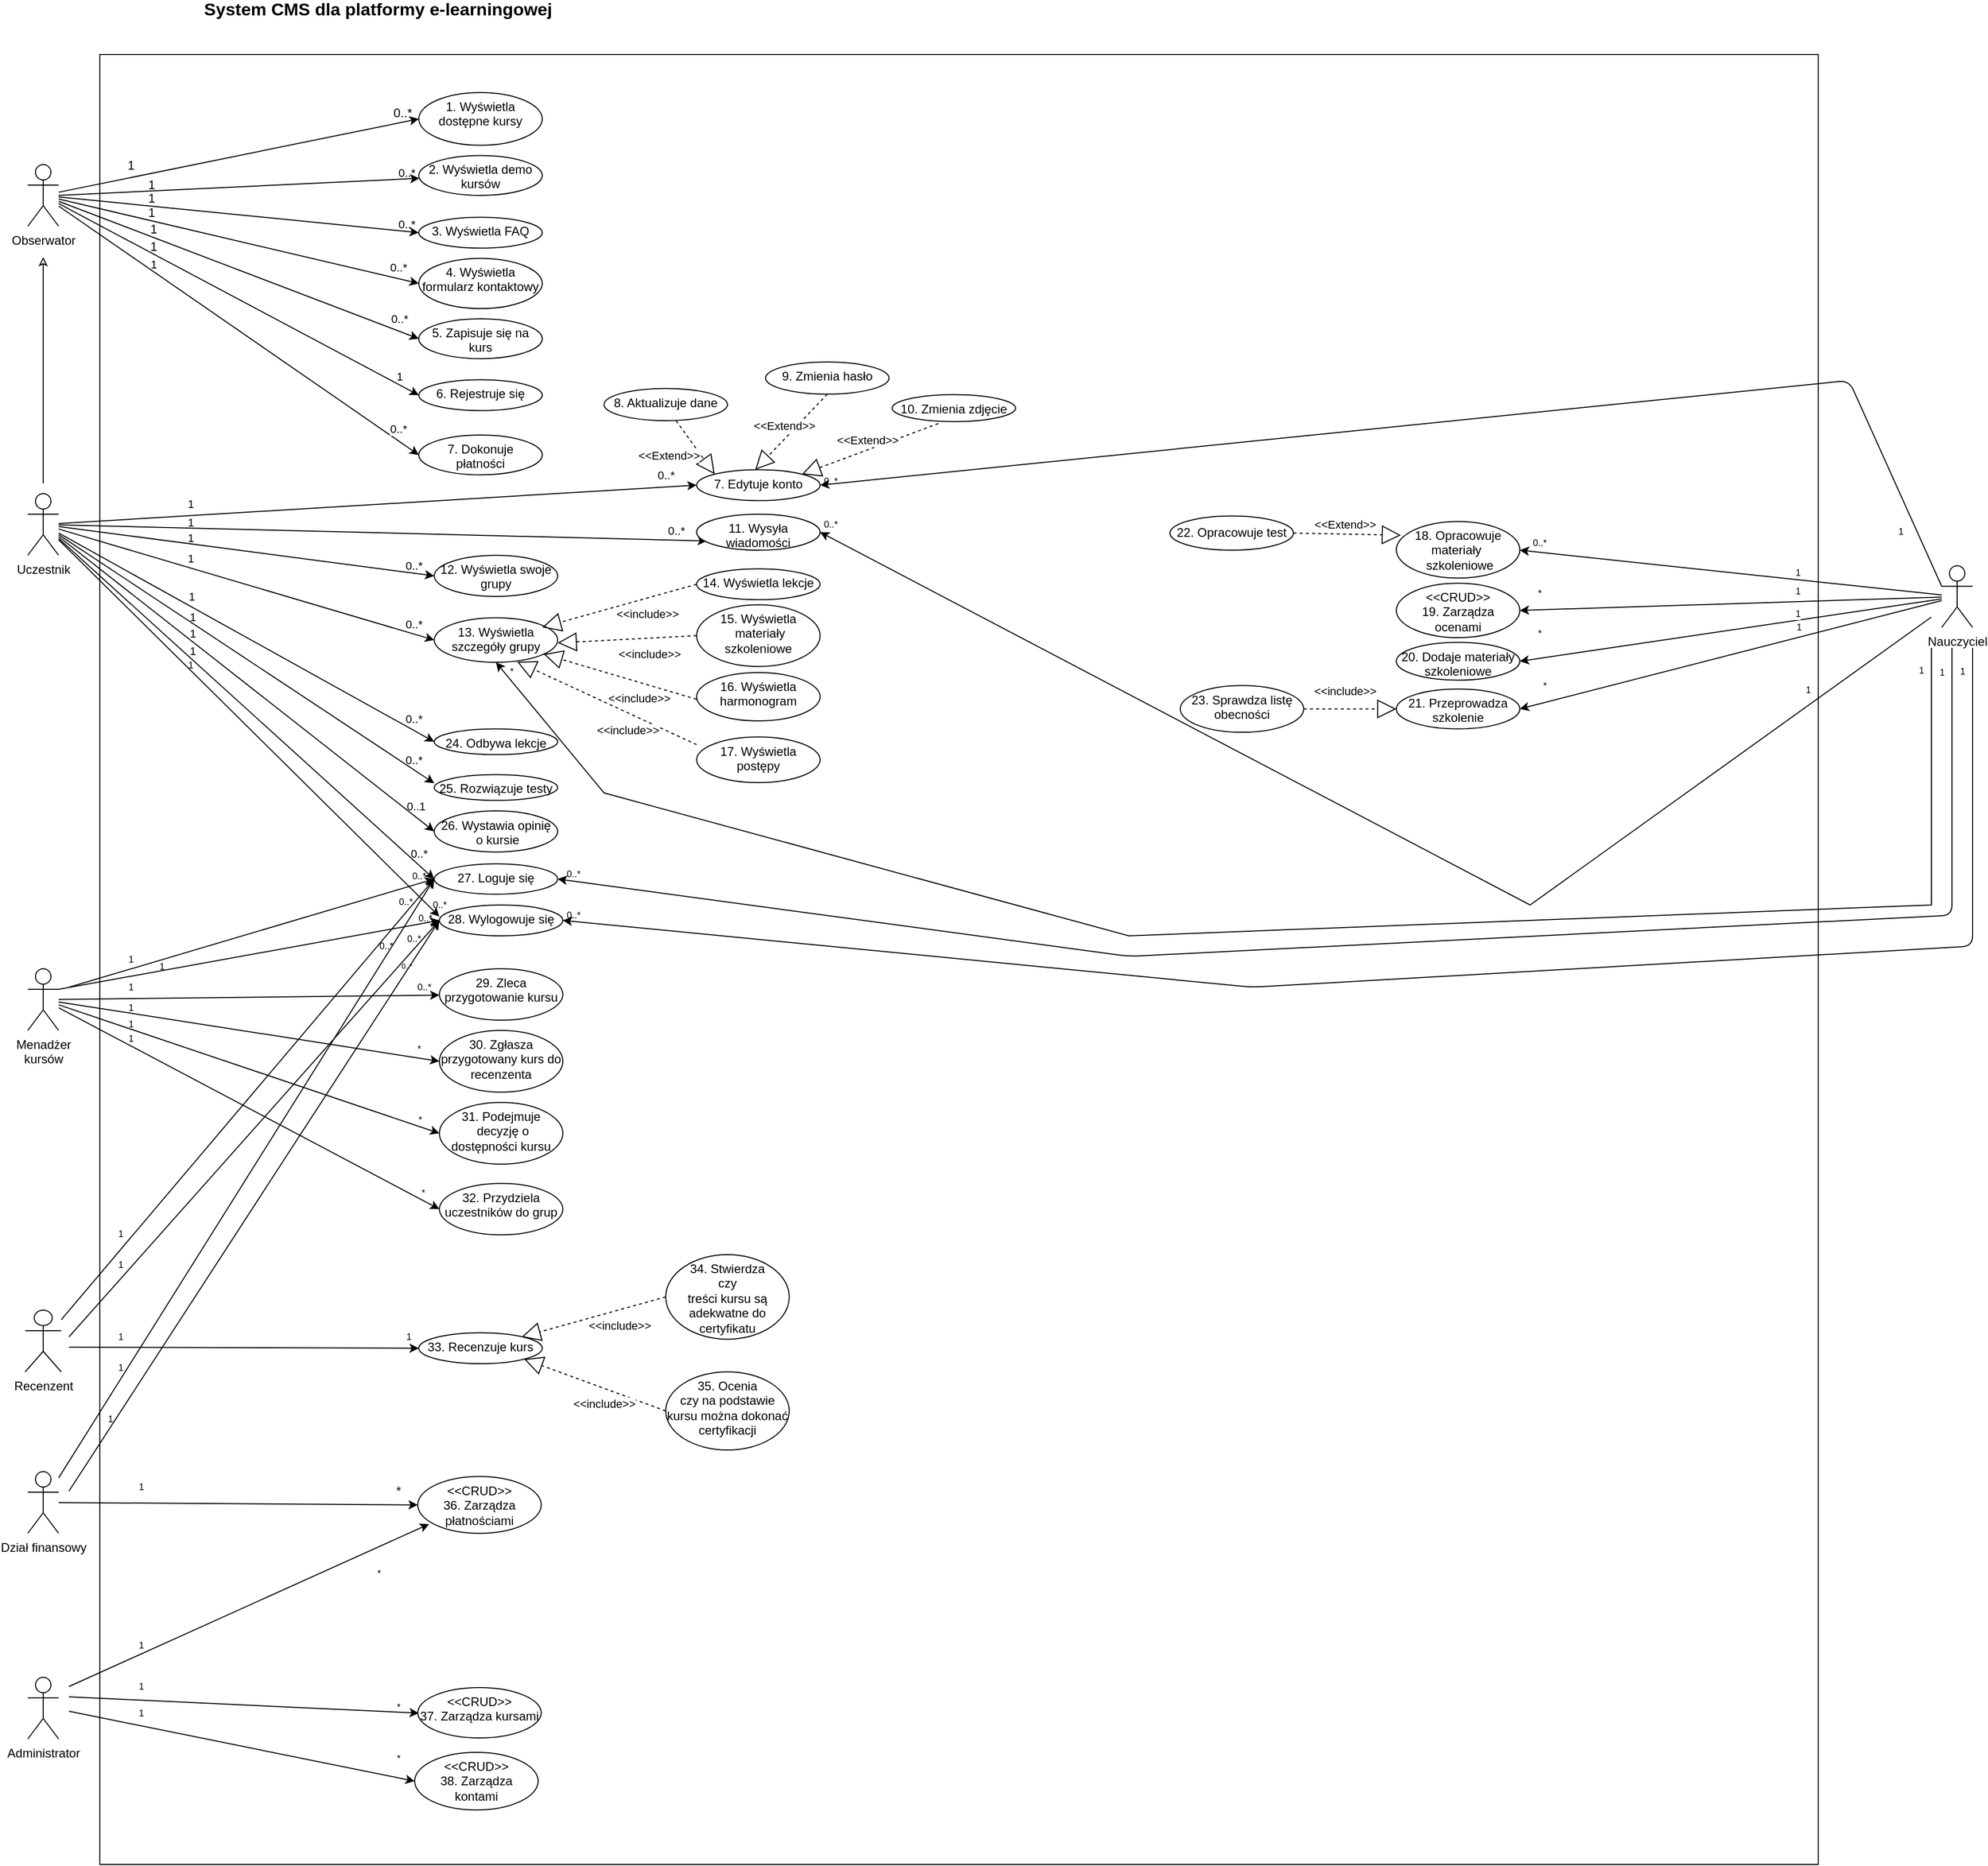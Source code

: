 <mxfile version="13.7.9" type="device"><diagram id="r8bGIg4_JjIxMqHD0jUv" name="Strona-1"><mxGraphModel dx="1024" dy="1761" grid="1" gridSize="10" guides="1" tooltips="1" connect="1" arrows="1" fold="1" page="1" pageScale="1" pageWidth="827" pageHeight="1169" math="0" shadow="0"><root><mxCell id="0"/><mxCell id="1" parent="0"/><mxCell id="vZEfoDOpBhryALpmwp4O-8" value="" style="rounded=0;orthogonalLoop=1;jettySize=auto;html=1;endArrow=classic;endFill=1;entryX=0;entryY=0.5;entryDx=0;entryDy=0;" parent="1" source="vZEfoDOpBhryALpmwp4O-1" target="vZEfoDOpBhryALpmwp4O-7" edge="1"><mxGeometry relative="1" as="geometry"/></mxCell><mxCell id="vZEfoDOpBhryALpmwp4O-25" value="" style="edgeStyle=none;rounded=0;orthogonalLoop=1;jettySize=auto;html=1;endArrow=none;endFill=0;" parent="1" source="vZEfoDOpBhryALpmwp4O-1" edge="1"><mxGeometry relative="1" as="geometry"><mxPoint x="140" y="-920" as="targetPoint"/></mxGeometry></mxCell><mxCell id="vZEfoDOpBhryALpmwp4O-27" value="" style="edgeStyle=none;rounded=0;orthogonalLoop=1;jettySize=auto;html=1;endArrow=classic;endFill=1;entryX=0;entryY=0.5;entryDx=0;entryDy=0;" parent="1" source="vZEfoDOpBhryALpmwp4O-1" target="vZEfoDOpBhryALpmwp4O-26" edge="1"><mxGeometry relative="1" as="geometry"/></mxCell><mxCell id="vZEfoDOpBhryALpmwp4O-29" value="" style="edgeStyle=none;rounded=0;orthogonalLoop=1;jettySize=auto;html=1;endArrow=classic;endFill=1;entryX=0;entryY=0.5;entryDx=0;entryDy=0;" parent="1" source="vZEfoDOpBhryALpmwp4O-1" target="vZEfoDOpBhryALpmwp4O-28" edge="1"><mxGeometry relative="1" as="geometry"/></mxCell><mxCell id="4mKFA3BWX_eTVvz2a5oN-6" value="0..*" style="edgeLabel;html=1;align=center;verticalAlign=middle;resizable=0;points=[];" parent="vZEfoDOpBhryALpmwp4O-29" vertex="1" connectable="0"><mxGeometry x="0.903" y="2" relative="1" as="geometry"><mxPoint x="-3.42" y="-9.68" as="offset"/></mxGeometry></mxCell><mxCell id="vZEfoDOpBhryALpmwp4O-31" value="" style="edgeStyle=none;rounded=0;orthogonalLoop=1;jettySize=auto;html=1;endArrow=classic;endFill=1;entryX=0;entryY=0.5;entryDx=0;entryDy=0;" parent="1" source="vZEfoDOpBhryALpmwp4O-1" target="vZEfoDOpBhryALpmwp4O-30" edge="1"><mxGeometry relative="1" as="geometry"/></mxCell><mxCell id="vZEfoDOpBhryALpmwp4O-46" value="" style="edgeStyle=none;rounded=0;orthogonalLoop=1;jettySize=auto;html=1;endArrow=classic;endFill=1;entryX=0;entryY=0.5;entryDx=0;entryDy=0;" parent="1" source="vZEfoDOpBhryALpmwp4O-1" target="vZEfoDOpBhryALpmwp4O-45" edge="1"><mxGeometry relative="1" as="geometry"/></mxCell><mxCell id="7CoLOBofWNiCy9qW3mtn-15" value="" style="edgeStyle=none;rounded=0;orthogonalLoop=1;jettySize=auto;html=1;startArrow=none;startFill=0;endArrow=classic;endFill=1;" parent="1" target="7CoLOBofWNiCy9qW3mtn-14" edge="1"><mxGeometry relative="1" as="geometry"><mxPoint x="140" y="-920" as="sourcePoint"/></mxGeometry></mxCell><mxCell id="vZEfoDOpBhryALpmwp4O-1" value="Obserwator" style="shape=umlActor;verticalLabelPosition=bottom;verticalAlign=top;html=1;" parent="1" vertex="1"><mxGeometry x="110" y="-950" width="30" height="60" as="geometry"/></mxCell><mxCell id="vZEfoDOpBhryALpmwp4O-7" value="5. Zapisuje się na kurs" style="ellipse;whiteSpace=wrap;html=1;verticalAlign=top;" parent="1" vertex="1"><mxGeometry x="490" y="-800" width="120" height="38.75" as="geometry"/></mxCell><mxCell id="vZEfoDOpBhryALpmwp4O-16" value="" style="edgeStyle=none;rounded=0;orthogonalLoop=1;jettySize=auto;html=1;endArrow=classic;endFill=1;entryX=0;entryY=0.5;entryDx=0;entryDy=0;" parent="1" source="vZEfoDOpBhryALpmwp4O-14" target="vZEfoDOpBhryALpmwp4O-15" edge="1"><mxGeometry relative="1" as="geometry"/></mxCell><mxCell id="vZEfoDOpBhryALpmwp4O-18" value="" style="edgeStyle=none;rounded=0;orthogonalLoop=1;jettySize=auto;html=1;endArrow=classic;endFill=1;entryX=0;entryY=0.5;entryDx=0;entryDy=0;" parent="1" source="vZEfoDOpBhryALpmwp4O-14" target="vZEfoDOpBhryALpmwp4O-17" edge="1"><mxGeometry relative="1" as="geometry"/></mxCell><mxCell id="vZEfoDOpBhryALpmwp4O-20" value="" style="rounded=0;orthogonalLoop=1;jettySize=auto;html=1;endArrow=classic;endFill=1;" parent="1" source="vZEfoDOpBhryALpmwp4O-14" edge="1"><mxGeometry relative="1" as="geometry"><mxPoint x="770" y="-584" as="targetPoint"/></mxGeometry></mxCell><mxCell id="vZEfoDOpBhryALpmwp4O-22" value="" style="rounded=0;orthogonalLoop=1;jettySize=auto;html=1;endArrow=classic;endFill=1;entryX=0;entryY=0.5;entryDx=0;entryDy=0;" parent="1" source="vZEfoDOpBhryALpmwp4O-14" target="vZEfoDOpBhryALpmwp4O-21" edge="1"><mxGeometry relative="1" as="geometry"/></mxCell><mxCell id="7CoLOBofWNiCy9qW3mtn-4" value="" style="rounded=0;orthogonalLoop=1;jettySize=auto;html=1;endArrow=classic;endFill=1;startArrow=none;startFill=0;entryX=0;entryY=0.5;entryDx=0;entryDy=0;" parent="1" source="vZEfoDOpBhryALpmwp4O-1" target="7CoLOBofWNiCy9qW3mtn-3" edge="1"><mxGeometry relative="1" as="geometry"/></mxCell><mxCell id="4mKFA3BWX_eTVvz2a5oN-9" value="0..*" style="edgeLabel;html=1;align=center;verticalAlign=middle;resizable=0;points=[];" parent="7CoLOBofWNiCy9qW3mtn-4" vertex="1" connectable="0"><mxGeometry x="0.907" y="3" relative="1" as="geometry"><mxPoint x="-5.65" y="-11.93" as="offset"/></mxGeometry></mxCell><mxCell id="7CoLOBofWNiCy9qW3mtn-9" value="" style="edgeStyle=none;rounded=0;orthogonalLoop=1;jettySize=auto;html=1;startArrow=none;startFill=0;endArrow=classic;endFill=1;entryX=0;entryY=0.333;entryDx=0;entryDy=0;entryPerimeter=0;" parent="1" source="vZEfoDOpBhryALpmwp4O-14" target="7CoLOBofWNiCy9qW3mtn-8" edge="1"><mxGeometry relative="1" as="geometry"/></mxCell><mxCell id="7CoLOBofWNiCy9qW3mtn-12" value="" style="edgeStyle=none;rounded=0;orthogonalLoop=1;jettySize=auto;html=1;startArrow=none;startFill=0;endArrow=classic;endFill=1;entryX=0;entryY=0.5;entryDx=0;entryDy=0;" parent="1" source="vZEfoDOpBhryALpmwp4O-14" target="7CoLOBofWNiCy9qW3mtn-11" edge="1"><mxGeometry relative="1" as="geometry"/></mxCell><mxCell id="7CoLOBofWNiCy9qW3mtn-42" value="" style="edgeStyle=none;rounded=0;orthogonalLoop=1;jettySize=auto;html=1;startArrow=none;startFill=0;endArrow=classic;endFill=1;entryX=0;entryY=0.5;entryDx=0;entryDy=0;" parent="1" source="vZEfoDOpBhryALpmwp4O-14" target="7CoLOBofWNiCy9qW3mtn-41" edge="1"><mxGeometry relative="1" as="geometry"/></mxCell><mxCell id="7CoLOBofWNiCy9qW3mtn-159" value="" style="edgeStyle=none;rounded=0;orthogonalLoop=1;jettySize=auto;html=1;startArrow=none;startFill=0;endArrow=classic;endFill=1;strokeWidth=1;entryX=0;entryY=0.5;entryDx=0;entryDy=0;" parent="1" source="vZEfoDOpBhryALpmwp4O-14" target="7CoLOBofWNiCy9qW3mtn-158" edge="1"><mxGeometry relative="1" as="geometry"/></mxCell><mxCell id="7CoLOBofWNiCy9qW3mtn-161" value="" style="edgeStyle=none;rounded=0;orthogonalLoop=1;jettySize=auto;html=1;startArrow=none;startFill=0;endArrow=classic;endFill=1;strokeWidth=1;entryX=0;entryY=0.375;entryDx=0;entryDy=0;entryPerimeter=0;" parent="1" source="vZEfoDOpBhryALpmwp4O-14" target="7CoLOBofWNiCy9qW3mtn-160" edge="1"><mxGeometry relative="1" as="geometry"/></mxCell><mxCell id="vZEfoDOpBhryALpmwp4O-14" value="Uczestnik" style="shape=umlActor;verticalLabelPosition=bottom;verticalAlign=top;html=1;" parent="1" vertex="1"><mxGeometry x="110" y="-630" width="30" height="60" as="geometry"/></mxCell><mxCell id="vZEfoDOpBhryALpmwp4O-15" value="12. Wyświetla swoje grupy" style="ellipse;whiteSpace=wrap;html=1;verticalAlign=top;" parent="1" vertex="1"><mxGeometry x="505" y="-570" width="120" height="40" as="geometry"/></mxCell><mxCell id="vZEfoDOpBhryALpmwp4O-17" value="13. Wyświetla &lt;br&gt;szczegóły grupy" style="ellipse;whiteSpace=wrap;html=1;verticalAlign=top;" parent="1" vertex="1"><mxGeometry x="505" y="-509.25" width="120" height="43.25" as="geometry"/></mxCell><mxCell id="vZEfoDOpBhryALpmwp4O-21" value="7. Edytuje konto" style="ellipse;whiteSpace=wrap;html=1;verticalAlign=top;" parent="1" vertex="1"><mxGeometry x="760" y="-653.25" width="120" height="30" as="geometry"/></mxCell><mxCell id="vZEfoDOpBhryALpmwp4O-26" value="3. Wyświetla FAQ" style="ellipse;whiteSpace=wrap;html=1;verticalAlign=top;" parent="1" vertex="1"><mxGeometry x="490" y="-898.75" width="120" height="30" as="geometry"/></mxCell><mxCell id="vZEfoDOpBhryALpmwp4O-28" value="4. Wyświetla formularz kontaktowy" style="ellipse;whiteSpace=wrap;html=1;verticalAlign=top;" parent="1" vertex="1"><mxGeometry x="490" y="-858.75" width="120" height="48.75" as="geometry"/></mxCell><mxCell id="vZEfoDOpBhryALpmwp4O-30" value="1. Wyświetla &lt;br&gt;dostępne kursy" style="ellipse;whiteSpace=wrap;html=1;verticalAlign=top;" parent="1" vertex="1"><mxGeometry x="490" y="-1020" width="120" height="51.25" as="geometry"/></mxCell><mxCell id="vZEfoDOpBhryALpmwp4O-36" value="" style="edgeStyle=none;rounded=0;orthogonalLoop=1;jettySize=auto;html=1;endArrow=classic;endFill=1;startArrow=none;startFill=0;" parent="1" source="vZEfoDOpBhryALpmwp4O-32" edge="1"><mxGeometry relative="1" as="geometry"><mxPoint x="1560" y="-575" as="targetPoint"/></mxGeometry></mxCell><mxCell id="4mKFA3BWX_eTVvz2a5oN-165" value="1" style="edgeLabel;html=1;align=center;verticalAlign=middle;resizable=0;points=[];fontSize=9;" parent="vZEfoDOpBhryALpmwp4O-36" vertex="1" connectable="0"><mxGeometry x="-0.614" y="6" relative="1" as="geometry"><mxPoint x="-60.77" y="-1.58" as="offset"/></mxGeometry></mxCell><mxCell id="vZEfoDOpBhryALpmwp4O-38" value="" style="edgeStyle=none;rounded=0;orthogonalLoop=1;jettySize=auto;html=1;endArrow=classic;endFill=1;entryX=1;entryY=0.5;entryDx=0;entryDy=0;startArrow=none;startFill=0;" parent="1" target="vZEfoDOpBhryALpmwp4O-37" edge="1"><mxGeometry relative="1" as="geometry"><mxPoint x="1960" y="-510" as="sourcePoint"/><Array as="points"><mxPoint x="1570" y="-230"/></Array></mxGeometry></mxCell><mxCell id="vZEfoDOpBhryALpmwp4O-44" value="" style="edgeStyle=none;rounded=0;orthogonalLoop=1;jettySize=auto;html=1;endArrow=classic;endFill=1;entryX=1;entryY=0.5;entryDx=0;entryDy=0;startArrow=none;startFill=0;" parent="1" source="vZEfoDOpBhryALpmwp4O-32" target="vZEfoDOpBhryALpmwp4O-43" edge="1"><mxGeometry relative="1" as="geometry"/></mxCell><mxCell id="7CoLOBofWNiCy9qW3mtn-49" value="" style="edgeStyle=none;rounded=0;orthogonalLoop=1;jettySize=auto;html=1;startArrow=none;startFill=0;endArrow=classic;endFill=1;entryX=1;entryY=0.5;entryDx=0;entryDy=0;" parent="1" source="vZEfoDOpBhryALpmwp4O-32" target="7CoLOBofWNiCy9qW3mtn-48" edge="1"><mxGeometry relative="1" as="geometry"><mxPoint x="1440" y="-487.12" as="targetPoint"/></mxGeometry></mxCell><mxCell id="4mKFA3BWX_eTVvz2a5oN-166" value="1" style="edgeLabel;html=1;align=center;verticalAlign=middle;resizable=0;points=[];fontSize=9;" parent="7CoLOBofWNiCy9qW3mtn-49" vertex="1" connectable="0"><mxGeometry x="-0.61" y="-6" relative="1" as="geometry"><mxPoint x="-58.99" y="8.55" as="offset"/></mxGeometry></mxCell><mxCell id="7CoLOBofWNiCy9qW3mtn-55" value="" style="edgeStyle=none;rounded=0;orthogonalLoop=1;jettySize=auto;html=1;startArrow=none;startFill=0;endArrow=classic;endFill=1;entryX=1;entryY=0.5;entryDx=0;entryDy=0;" parent="1" source="vZEfoDOpBhryALpmwp4O-32" target="7CoLOBofWNiCy9qW3mtn-54" edge="1"><mxGeometry relative="1" as="geometry"/></mxCell><mxCell id="4mKFA3BWX_eTVvz2a5oN-167" value="1" style="edgeLabel;html=1;align=center;verticalAlign=middle;resizable=0;points=[];fontSize=9;" parent="7CoLOBofWNiCy9qW3mtn-55" vertex="1" connectable="0"><mxGeometry x="-0.458" y="-6" relative="1" as="geometry"><mxPoint x="-27.13" y="3.33" as="offset"/></mxGeometry></mxCell><mxCell id="7CoLOBofWNiCy9qW3mtn-153" style="edgeStyle=none;rounded=0;orthogonalLoop=1;jettySize=auto;html=1;startArrow=none;startFill=0;endArrow=classic;endFill=1;strokeWidth=1;entryX=0.5;entryY=1;entryDx=0;entryDy=0;" parent="1" target="vZEfoDOpBhryALpmwp4O-17" edge="1"><mxGeometry relative="1" as="geometry"><mxPoint x="1258.82" y="-339.88" as="targetPoint"/><mxPoint x="1960" y="-480" as="sourcePoint"/><Array as="points"><mxPoint x="1960" y="-230"/><mxPoint x="1180" y="-200"/><mxPoint x="670" y="-339"/></Array></mxGeometry></mxCell><mxCell id="vZEfoDOpBhryALpmwp4O-32" value="Nauczyciel" style="shape=umlActor;verticalLabelPosition=bottom;verticalAlign=top;html=1;" parent="1" vertex="1"><mxGeometry x="1970" y="-559.87" width="30" height="60" as="geometry"/></mxCell><mxCell id="vZEfoDOpBhryALpmwp4O-35" value="18. Opracowuje &lt;br&gt;materiały&amp;nbsp; &amp;nbsp;szkoleniowe" style="ellipse;whiteSpace=wrap;html=1;verticalAlign=top;" parent="1" vertex="1"><mxGeometry x="1440" y="-602.87" width="120" height="55" as="geometry"/></mxCell><mxCell id="vZEfoDOpBhryALpmwp4O-37" value="&lt;font style=&quot;font-size: 12px&quot;&gt;11. Wysyła wiadomości&lt;/font&gt;" style="ellipse;whiteSpace=wrap;html=1;verticalAlign=top;fontFamily=Helvetica;" parent="1" vertex="1"><mxGeometry x="760" y="-610" width="120" height="35" as="geometry"/></mxCell><mxCell id="vZEfoDOpBhryALpmwp4O-43" value="&amp;lt;&amp;lt;CRUD&amp;gt;&amp;gt;&lt;br&gt;19. Zarządza ocenami" style="ellipse;whiteSpace=wrap;html=1;verticalAlign=top;" parent="1" vertex="1"><mxGeometry x="1440" y="-542.87" width="120" height="52.87" as="geometry"/></mxCell><mxCell id="vZEfoDOpBhryALpmwp4O-45" value="6. Rejestruje się" style="ellipse;whiteSpace=wrap;html=1;verticalAlign=top;" parent="1" vertex="1"><mxGeometry x="490" y="-740.75" width="120" height="30" as="geometry"/></mxCell><mxCell id="vZEfoDOpBhryALpmwp4O-50" value="&amp;lt;&amp;lt;Extend&amp;gt;&amp;gt;" style="endArrow=block;endSize=16;endFill=0;html=1;dashed=1;exitX=1;exitY=0.5;exitDx=0;exitDy=0;entryX=0.037;entryY=0.242;entryDx=0;entryDy=0;entryPerimeter=0;" parent="1" source="vZEfoDOpBhryALpmwp4O-52" target="vZEfoDOpBhryALpmwp4O-35" edge="1"><mxGeometry x="-0.046" y="9" width="160" relative="1" as="geometry"><mxPoint x="1720" y="-578.87" as="sourcePoint"/><mxPoint x="1560" y="-578.87" as="targetPoint"/><mxPoint as="offset"/></mxGeometry></mxCell><mxCell id="vZEfoDOpBhryALpmwp4O-52" value="22. Opracowuje test" style="ellipse;whiteSpace=wrap;html=1;" parent="1" vertex="1"><mxGeometry x="1220" y="-608.25" width="120" height="33.25" as="geometry"/></mxCell><mxCell id="7CoLOBofWNiCy9qW3mtn-1" value="" style="endArrow=classic;html=1;endFill=0;" parent="1" edge="1"><mxGeometry width="50" height="50" relative="1" as="geometry"><mxPoint x="125" y="-640" as="sourcePoint"/><mxPoint x="125" y="-860" as="targetPoint"/></mxGeometry></mxCell><mxCell id="7CoLOBofWNiCy9qW3mtn-3" value="7. Dokonuje &lt;br&gt;płatności" style="ellipse;whiteSpace=wrap;html=1;verticalAlign=top;" parent="1" vertex="1"><mxGeometry x="490" y="-687" width="120" height="38.75" as="geometry"/></mxCell><mxCell id="7CoLOBofWNiCy9qW3mtn-8" value="25. Rozwiązuje testy" style="ellipse;whiteSpace=wrap;html=1;verticalAlign=top;" parent="1" vertex="1"><mxGeometry x="505" y="-356.69" width="120" height="25" as="geometry"/></mxCell><mxCell id="7CoLOBofWNiCy9qW3mtn-11" value="24. Odbywa lekcje" style="ellipse;whiteSpace=wrap;html=1;verticalAlign=top;" parent="1" vertex="1"><mxGeometry x="505" y="-401.25" width="120" height="25" as="geometry"/></mxCell><mxCell id="7CoLOBofWNiCy9qW3mtn-14" value="2. Wyświetla demo kursów" style="ellipse;whiteSpace=wrap;html=1;verticalAlign=top;" parent="1" vertex="1"><mxGeometry x="490" y="-958.75" width="120" height="38.75" as="geometry"/></mxCell><mxCell id="7CoLOBofWNiCy9qW3mtn-18" value="" style="edgeStyle=none;rounded=0;orthogonalLoop=1;jettySize=auto;html=1;startArrow=none;startFill=0;endArrow=classic;endFill=1;" parent="1" source="7CoLOBofWNiCy9qW3mtn-16" target="7CoLOBofWNiCy9qW3mtn-17" edge="1"><mxGeometry relative="1" as="geometry"/></mxCell><mxCell id="7CoLOBofWNiCy9qW3mtn-20" value="" style="edgeStyle=none;rounded=0;orthogonalLoop=1;jettySize=auto;html=1;startArrow=none;startFill=0;endArrow=classic;endFill=1;entryX=0;entryY=0.5;entryDx=0;entryDy=0;" parent="1" source="7CoLOBofWNiCy9qW3mtn-16" target="7CoLOBofWNiCy9qW3mtn-19" edge="1"><mxGeometry relative="1" as="geometry"/></mxCell><mxCell id="7CoLOBofWNiCy9qW3mtn-22" value="" style="edgeStyle=none;rounded=0;orthogonalLoop=1;jettySize=auto;html=1;startArrow=none;startFill=0;endArrow=classic;endFill=1;entryX=0;entryY=0.5;entryDx=0;entryDy=0;" parent="1" source="7CoLOBofWNiCy9qW3mtn-16" target="7CoLOBofWNiCy9qW3mtn-21" edge="1"><mxGeometry relative="1" as="geometry"/></mxCell><mxCell id="7CoLOBofWNiCy9qW3mtn-51" value="" style="edgeStyle=none;rounded=0;orthogonalLoop=1;jettySize=auto;html=1;startArrow=none;startFill=0;endArrow=classic;endFill=1;entryX=0;entryY=0.5;entryDx=0;entryDy=0;" parent="1" source="7CoLOBofWNiCy9qW3mtn-16" target="7CoLOBofWNiCy9qW3mtn-50" edge="1"><mxGeometry relative="1" as="geometry"/></mxCell><mxCell id="7CoLOBofWNiCy9qW3mtn-16" value="Menadżer &lt;br&gt;kursów" style="shape=umlActor;verticalLabelPosition=bottom;verticalAlign=top;html=1;outlineConnect=0;" parent="1" vertex="1"><mxGeometry x="110" y="-168" width="30" height="60" as="geometry"/></mxCell><mxCell id="7CoLOBofWNiCy9qW3mtn-17" value="29. Zleca &lt;br&gt;przygotowanie kursu" style="ellipse;whiteSpace=wrap;html=1;verticalAlign=top;" parent="1" vertex="1"><mxGeometry x="510" y="-168" width="120" height="50" as="geometry"/></mxCell><mxCell id="7CoLOBofWNiCy9qW3mtn-19" value="31. Podejmuje&lt;br&gt;&amp;nbsp;decyzję o dostępności kursu" style="ellipse;whiteSpace=wrap;html=1;verticalAlign=top;" parent="1" vertex="1"><mxGeometry x="510" y="-38" width="120" height="60" as="geometry"/></mxCell><mxCell id="7CoLOBofWNiCy9qW3mtn-21" value="30. Zgłasza przygotowany kurs do recenzenta" style="ellipse;whiteSpace=wrap;html=1;verticalAlign=top;" parent="1" vertex="1"><mxGeometry x="510" y="-108" width="120" height="60" as="geometry"/></mxCell><mxCell id="7CoLOBofWNiCy9qW3mtn-25" value="" style="edgeStyle=none;rounded=0;orthogonalLoop=1;jettySize=auto;html=1;startArrow=classic;startFill=1;endArrow=none;endFill=0;exitX=0;exitY=0.5;exitDx=0;exitDy=0;" parent="1" source="7CoLOBofWNiCy9qW3mtn-24" edge="1"><mxGeometry relative="1" as="geometry"><mxPoint x="480" y="200" as="sourcePoint"/><mxPoint x="150" y="200" as="targetPoint"/></mxGeometry></mxCell><mxCell id="7CoLOBofWNiCy9qW3mtn-168" style="edgeStyle=none;rounded=0;orthogonalLoop=1;jettySize=auto;html=1;entryX=0;entryY=0.5;entryDx=0;entryDy=0;startArrow=none;startFill=0;endArrow=classic;endFill=1;strokeWidth=1;" parent="1" source="7CoLOBofWNiCy9qW3mtn-23" target="7CoLOBofWNiCy9qW3mtn-158" edge="1"><mxGeometry relative="1" as="geometry"/></mxCell><mxCell id="7CoLOBofWNiCy9qW3mtn-169" style="edgeStyle=none;rounded=0;orthogonalLoop=1;jettySize=auto;html=1;entryX=0;entryY=0.5;entryDx=0;entryDy=0;startArrow=none;startFill=0;endArrow=classic;endFill=1;strokeWidth=1;" parent="1" target="7CoLOBofWNiCy9qW3mtn-160" edge="1"><mxGeometry relative="1" as="geometry"><mxPoint x="150" y="190" as="sourcePoint"/></mxGeometry></mxCell><mxCell id="7CoLOBofWNiCy9qW3mtn-23" value="Recenzent" style="shape=umlActor;verticalLabelPosition=bottom;verticalAlign=top;html=1;outlineConnect=0;" parent="1" vertex="1"><mxGeometry x="107.5" y="164" width="35" height="60" as="geometry"/></mxCell><mxCell id="7CoLOBofWNiCy9qW3mtn-24" value="33. Recenzuje kurs" style="ellipse;whiteSpace=wrap;html=1;verticalAlign=top;" parent="1" vertex="1"><mxGeometry x="490" y="186" width="120" height="30" as="geometry"/></mxCell><mxCell id="7CoLOBofWNiCy9qW3mtn-26" value="35. Ocenia &lt;br&gt;czy na podstawie kursu można dokonać certyfikacji" style="ellipse;whiteSpace=wrap;html=1;verticalAlign=top;" parent="1" vertex="1"><mxGeometry x="730" y="224" width="120" height="76" as="geometry"/></mxCell><mxCell id="7CoLOBofWNiCy9qW3mtn-28" value="34. Stwierdza &lt;br&gt;czy &lt;br&gt;treści kursu są adekwatne do certyfikatu" style="ellipse;whiteSpace=wrap;html=1;verticalAlign=top;" parent="1" vertex="1"><mxGeometry x="730" y="110" width="120" height="82.25" as="geometry"/></mxCell><mxCell id="7CoLOBofWNiCy9qW3mtn-30" value="&amp;lt;&amp;lt;include&amp;gt;&amp;gt;" style="endArrow=block;endSize=16;endFill=0;html=1;dashed=1;entryX=1;entryY=1;entryDx=0;entryDy=0;exitX=0;exitY=0.5;exitDx=0;exitDy=0;" parent="1" source="7CoLOBofWNiCy9qW3mtn-26" target="7CoLOBofWNiCy9qW3mtn-24" edge="1"><mxGeometry x="-0.2" y="14" width="160" relative="1" as="geometry"><mxPoint x="700" y="261" as="sourcePoint"/><mxPoint x="580" y="290" as="targetPoint"/><mxPoint as="offset"/></mxGeometry></mxCell><mxCell id="7CoLOBofWNiCy9qW3mtn-31" value="&amp;lt;&amp;lt;include&amp;gt;&amp;gt;" style="endArrow=block;endSize=16;endFill=0;html=1;dashed=1;exitX=0;exitY=0.5;exitDx=0;exitDy=0;" parent="1" source="7CoLOBofWNiCy9qW3mtn-28" edge="1"><mxGeometry x="-0.301" y="15" width="160" relative="1" as="geometry"><mxPoint x="690" y="146" as="sourcePoint"/><mxPoint x="590" y="190" as="targetPoint"/><mxPoint as="offset"/></mxGeometry></mxCell><mxCell id="7CoLOBofWNiCy9qW3mtn-35" value="" style="edgeStyle=none;rounded=0;orthogonalLoop=1;jettySize=auto;html=1;startArrow=none;startFill=0;endArrow=classic;endFill=1;entryX=0;entryY=0.5;entryDx=0;entryDy=0;" parent="1" source="7CoLOBofWNiCy9qW3mtn-33" target="7CoLOBofWNiCy9qW3mtn-34" edge="1"><mxGeometry relative="1" as="geometry"/></mxCell><mxCell id="7CoLOBofWNiCy9qW3mtn-170" value="" style="edgeStyle=none;rounded=0;orthogonalLoop=1;jettySize=auto;html=1;startArrow=none;startFill=0;endArrow=classic;endFill=1;strokeWidth=1;entryX=0;entryY=0.5;entryDx=0;entryDy=0;" parent="1" source="7CoLOBofWNiCy9qW3mtn-33" target="7CoLOBofWNiCy9qW3mtn-158" edge="1"><mxGeometry relative="1" as="geometry"/></mxCell><mxCell id="7CoLOBofWNiCy9qW3mtn-171" value="" style="edgeStyle=none;rounded=0;orthogonalLoop=1;jettySize=auto;html=1;startArrow=none;startFill=0;endArrow=classic;endFill=1;strokeWidth=1;entryX=0;entryY=0.5;entryDx=0;entryDy=0;" parent="1" target="7CoLOBofWNiCy9qW3mtn-160" edge="1"><mxGeometry relative="1" as="geometry"><mxPoint x="150" y="340" as="sourcePoint"/></mxGeometry></mxCell><mxCell id="7CoLOBofWNiCy9qW3mtn-33" value="Dział finansowy" style="shape=umlActor;verticalLabelPosition=bottom;verticalAlign=top;html=1;outlineConnect=0;" parent="1" vertex="1"><mxGeometry x="110" y="321" width="30" height="60" as="geometry"/></mxCell><mxCell id="7CoLOBofWNiCy9qW3mtn-34" value="&amp;lt;&amp;lt;CRUD&amp;gt;&amp;gt;&lt;br&gt;36. Zarządza płatnościami" style="ellipse;whiteSpace=wrap;html=1;verticalAlign=top;" parent="1" vertex="1"><mxGeometry x="489" y="325.75" width="120" height="55.25" as="geometry"/></mxCell><mxCell id="7CoLOBofWNiCy9qW3mtn-41" value="26. Wystawia opinię&lt;br&gt;&amp;nbsp;o kursie" style="ellipse;whiteSpace=wrap;html=1;verticalAlign=top;" parent="1" vertex="1"><mxGeometry x="505" y="-321.5" width="120" height="40" as="geometry"/></mxCell><mxCell id="7CoLOBofWNiCy9qW3mtn-43" style="edgeStyle=none;rounded=0;orthogonalLoop=1;jettySize=auto;html=1;exitX=0.5;exitY=1;exitDx=0;exitDy=0;startArrow=none;startFill=0;endArrow=none;endFill=0;" parent="1" source="7CoLOBofWNiCy9qW3mtn-8" target="7CoLOBofWNiCy9qW3mtn-8" edge="1"><mxGeometry relative="1" as="geometry"/></mxCell><mxCell id="7CoLOBofWNiCy9qW3mtn-44" value="" style="endArrow=none;html=1;exitX=1;exitY=0.5;exitDx=0;exitDy=0;startArrow=classic;startFill=1;entryX=0;entryY=0.333;entryDx=0;entryDy=0;entryPerimeter=0;" parent="1" source="vZEfoDOpBhryALpmwp4O-21" target="vZEfoDOpBhryALpmwp4O-32" edge="1"><mxGeometry width="50" height="50" relative="1" as="geometry"><mxPoint x="960" y="-592" as="sourcePoint"/><mxPoint x="1250" y="-540" as="targetPoint"/><Array as="points"><mxPoint x="1880" y="-740"/></Array></mxGeometry></mxCell><mxCell id="7CoLOBofWNiCy9qW3mtn-48" value="20. Dodaje materiały szkoleniowe" style="ellipse;whiteSpace=wrap;html=1;verticalAlign=top;" parent="1" vertex="1"><mxGeometry x="1440" y="-485.37" width="120" height="36.75" as="geometry"/></mxCell><mxCell id="7CoLOBofWNiCy9qW3mtn-50" value="32. Przydziela uczestników do grup" style="ellipse;whiteSpace=wrap;html=1;verticalAlign=top;" parent="1" vertex="1"><mxGeometry x="510" y="40.75" width="120" height="50" as="geometry"/></mxCell><mxCell id="7CoLOBofWNiCy9qW3mtn-54" value="21. Przeprowadza szkolenie" style="ellipse;whiteSpace=wrap;html=1;verticalAlign=top;" parent="1" vertex="1"><mxGeometry x="1440" y="-440" width="120" height="38.75" as="geometry"/></mxCell><mxCell id="7CoLOBofWNiCy9qW3mtn-56" value="23. Sprawdza listę obecności" style="ellipse;whiteSpace=wrap;html=1;verticalAlign=top;" parent="1" vertex="1"><mxGeometry x="1230" y="-443.32" width="120" height="45.38" as="geometry"/></mxCell><mxCell id="7CoLOBofWNiCy9qW3mtn-60" value="&amp;lt;&amp;lt;include&amp;gt;&amp;gt;" style="endArrow=block;endSize=16;endFill=0;html=1;dashed=1;exitX=1;exitY=0.5;exitDx=0;exitDy=0;entryX=0;entryY=0.5;entryDx=0;entryDy=0;" parent="1" source="7CoLOBofWNiCy9qW3mtn-56" target="7CoLOBofWNiCy9qW3mtn-54" edge="1"><mxGeometry x="-0.131" y="17" width="160" relative="1" as="geometry"><mxPoint x="1700" y="-416.44" as="sourcePoint"/><mxPoint x="1500" y="-400" as="targetPoint"/><mxPoint x="1" as="offset"/></mxGeometry></mxCell><mxCell id="7CoLOBofWNiCy9qW3mtn-63" value="1" style="text;html=1;align=center;verticalAlign=middle;resizable=0;points=[];autosize=1;" parent="1" vertex="1"><mxGeometry x="200" y="-958.75" width="20" height="20" as="geometry"/></mxCell><mxCell id="7CoLOBofWNiCy9qW3mtn-64" value="0..*" style="text;html=1;align=center;verticalAlign=middle;resizable=0;points=[];autosize=1;" parent="1" vertex="1"><mxGeometry x="459" y="-1010" width="30" height="20" as="geometry"/></mxCell><mxCell id="7CoLOBofWNiCy9qW3mtn-109" value="" style="edgeStyle=none;rounded=0;orthogonalLoop=1;jettySize=auto;html=1;startArrow=none;startFill=0;endArrow=classic;endFill=1;strokeWidth=1;" parent="1" edge="1"><mxGeometry relative="1" as="geometry"><mxPoint x="150" y="540" as="sourcePoint"/><mxPoint x="490.001" y="555.85" as="targetPoint"/></mxGeometry></mxCell><mxCell id="4mKFA3BWX_eTVvz2a5oN-155" style="edgeStyle=none;rounded=0;orthogonalLoop=1;jettySize=auto;html=1;entryX=0;entryY=0.5;entryDx=0;entryDy=0;startArrow=none;startFill=0;endArrow=classic;endFill=1;fontSize=9;" parent="1" target="7CoLOBofWNiCy9qW3mtn-115" edge="1"><mxGeometry relative="1" as="geometry"><mxPoint x="150" y="554" as="sourcePoint"/></mxGeometry></mxCell><mxCell id="4mKFA3BWX_eTVvz2a5oN-156" style="edgeStyle=none;rounded=0;orthogonalLoop=1;jettySize=auto;html=1;startArrow=none;startFill=0;endArrow=classic;endFill=1;fontSize=9;entryX=0.092;entryY=0.837;entryDx=0;entryDy=0;entryPerimeter=0;" parent="1" target="7CoLOBofWNiCy9qW3mtn-34" edge="1"><mxGeometry relative="1" as="geometry"><mxPoint x="150" y="530" as="sourcePoint"/><mxPoint x="490" y="420" as="targetPoint"/></mxGeometry></mxCell><mxCell id="7CoLOBofWNiCy9qW3mtn-82" value="Administrator&lt;br&gt;" style="shape=umlActor;verticalLabelPosition=bottom;verticalAlign=top;html=1;outlineConnect=0;" parent="1" vertex="1"><mxGeometry x="110" y="521" width="30" height="60" as="geometry"/></mxCell><mxCell id="7CoLOBofWNiCy9qW3mtn-87" value="10. Zmienia zdjęcie" style="ellipse;whiteSpace=wrap;html=1;verticalAlign=top;" parent="1" vertex="1"><mxGeometry x="950" y="-726.25" width="120" height="26.25" as="geometry"/></mxCell><mxCell id="7CoLOBofWNiCy9qW3mtn-89" value="9. Zmienia hasło" style="ellipse;whiteSpace=wrap;html=1;verticalAlign=top;" parent="1" vertex="1"><mxGeometry x="827" y="-758" width="120" height="31.25" as="geometry"/></mxCell><mxCell id="7CoLOBofWNiCy9qW3mtn-98" value="8. Aktualizuje dane" style="ellipse;whiteSpace=wrap;html=1;verticalAlign=top;" parent="1" vertex="1"><mxGeometry x="670" y="-732.25" width="120" height="31.25" as="geometry"/></mxCell><mxCell id="7CoLOBofWNiCy9qW3mtn-99" value="&amp;lt;&amp;lt;Extend&amp;gt;&amp;gt;" style="endArrow=block;endSize=16;endFill=0;html=1;dashed=1;entryX=0;entryY=0;entryDx=0;entryDy=0;" parent="1" target="vZEfoDOpBhryALpmwp4O-21" edge="1"><mxGeometry x="-0.263" y="-25" width="160" relative="1" as="geometry"><mxPoint x="740" y="-701" as="sourcePoint"/><mxPoint x="770" y="-651.5" as="targetPoint"/><mxPoint as="offset"/></mxGeometry></mxCell><mxCell id="7CoLOBofWNiCy9qW3mtn-106" value="&amp;lt;&amp;lt;Extend&amp;gt;&amp;gt;" style="endArrow=block;endSize=16;endFill=0;html=1;dashed=1;exitX=0.5;exitY=1;exitDx=0;exitDy=0;" parent="1" source="7CoLOBofWNiCy9qW3mtn-89" edge="1"><mxGeometry y="-9" width="160" relative="1" as="geometry"><mxPoint x="870" y="-710" as="sourcePoint"/><mxPoint x="817" y="-653.25" as="targetPoint"/><mxPoint as="offset"/></mxGeometry></mxCell><mxCell id="7CoLOBofWNiCy9qW3mtn-107" value="&amp;lt;&amp;lt;Extend&amp;gt;&amp;gt;" style="endArrow=block;endSize=16;endFill=0;html=1;dashed=1;entryX=1;entryY=0;entryDx=0;entryDy=0;exitX=0.374;exitY=1.072;exitDx=0;exitDy=0;exitPerimeter=0;" parent="1" source="7CoLOBofWNiCy9qW3mtn-87" target="vZEfoDOpBhryALpmwp4O-21" edge="1"><mxGeometry y="-9" width="160" relative="1" as="geometry"><mxPoint x="970" y="-700.25" as="sourcePoint"/><mxPoint x="920" y="-619.5" as="targetPoint"/><mxPoint as="offset"/></mxGeometry></mxCell><mxCell id="7CoLOBofWNiCy9qW3mtn-113" value="&amp;lt;&amp;lt;CRUD&amp;gt;&amp;gt;&lt;br&gt;37. Zarządza kursami" style="ellipse;whiteSpace=wrap;html=1;verticalAlign=top;" parent="1" vertex="1"><mxGeometry x="489" y="531" width="120" height="49" as="geometry"/></mxCell><mxCell id="7CoLOBofWNiCy9qW3mtn-115" value="&amp;lt;&amp;lt;CRUD&amp;gt;&amp;gt;&lt;br&gt;38. Zarządza &lt;br&gt;kontami" style="ellipse;whiteSpace=wrap;html=1;verticalAlign=top;" parent="1" vertex="1"><mxGeometry x="486" y="594" width="120" height="56" as="geometry"/></mxCell><mxCell id="7CoLOBofWNiCy9qW3mtn-126" value="" style="rounded=0;whiteSpace=wrap;html=1;fillColor=none;" parent="1" vertex="1"><mxGeometry x="180" y="-1057" width="1670" height="1760" as="geometry"/></mxCell><mxCell id="7CoLOBofWNiCy9qW3mtn-128" value="&lt;font style=&quot;font-size: 17px&quot;&gt;&lt;b&gt;System CMS dla platformy e-learningowej&lt;/b&gt;&lt;/font&gt;" style="text;html=1;align=center;verticalAlign=middle;resizable=0;points=[];autosize=1;" parent="1" vertex="1"><mxGeometry x="275" y="-1110" width="350" height="20" as="geometry"/></mxCell><mxCell id="7CoLOBofWNiCy9qW3mtn-133" value="14. Wyświetla lekcje" style="ellipse;whiteSpace=wrap;html=1;verticalAlign=top;" parent="1" vertex="1"><mxGeometry x="760" y="-556.87" width="120" height="30" as="geometry"/></mxCell><mxCell id="7CoLOBofWNiCy9qW3mtn-137" value="&amp;lt;&amp;lt;include&amp;gt;&amp;gt;" style="endArrow=block;endSize=16;endFill=0;html=1;dashed=1;exitX=0;exitY=0.5;exitDx=0;exitDy=0;entryX=0.875;entryY=0.214;entryDx=0;entryDy=0;entryPerimeter=0;" parent="1" source="7CoLOBofWNiCy9qW3mtn-133" target="vZEfoDOpBhryALpmwp4O-17" edge="1"><mxGeometry x="-0.301" y="15" width="160" relative="1" as="geometry"><mxPoint x="770" y="-531.555" as="sourcePoint"/><mxPoint x="620" y="-500" as="targetPoint"/><mxPoint as="offset"/></mxGeometry></mxCell><mxCell id="7CoLOBofWNiCy9qW3mtn-138" value="&amp;lt;&amp;lt;include&amp;gt;&amp;gt;" style="endArrow=block;endSize=16;endFill=0;html=1;dashed=1;exitX=0;exitY=0.5;exitDx=0;exitDy=0;" parent="1" source="7CoLOBofWNiCy9qW3mtn-147" edge="1"><mxGeometry x="-0.301" y="15" width="160" relative="1" as="geometry"><mxPoint x="760" y="-465" as="sourcePoint"/><mxPoint x="625" y="-484.87" as="targetPoint"/><mxPoint as="offset"/></mxGeometry></mxCell><mxCell id="7CoLOBofWNiCy9qW3mtn-139" value="&amp;lt;&amp;lt;include&amp;gt;&amp;gt;" style="endArrow=block;endSize=16;endFill=0;html=1;dashed=1;exitX=0;exitY=0.5;exitDx=0;exitDy=0;" parent="1" target="vZEfoDOpBhryALpmwp4O-17" edge="1"><mxGeometry x="-0.301" y="15" width="160" relative="1" as="geometry"><mxPoint x="760" y="-430.005" as="sourcePoint"/><mxPoint x="610" y="-470" as="targetPoint"/><mxPoint as="offset"/></mxGeometry></mxCell><mxCell id="7CoLOBofWNiCy9qW3mtn-145" value="&lt;span style=&quot;line-height: 107%&quot;&gt;&lt;font style=&quot;font-size: 12px&quot;&gt;16. Wyświetla harmonogram&lt;/font&gt;&lt;/span&gt;" style="ellipse;whiteSpace=wrap;html=1;verticalAlign=top;fontFamily=Helvetica;" parent="1" vertex="1"><mxGeometry x="760" y="-455.95" width="120" height="46.95" as="geometry"/></mxCell><mxCell id="7CoLOBofWNiCy9qW3mtn-147" value="&lt;font style=&quot;font-size: 12px&quot;&gt;15. Wyświetla&lt;br&gt;&amp;nbsp;&lt;span style=&quot;line-height: 107%&quot;&gt;materiały&lt;br&gt;szkoleniowe&lt;/span&gt;&lt;/font&gt;" style="ellipse;whiteSpace=wrap;html=1;verticalAlign=top;fontFamily=Helvetica;" parent="1" vertex="1"><mxGeometry x="760" y="-521.87" width="120" height="59.99" as="geometry"/></mxCell><mxCell id="7CoLOBofWNiCy9qW3mtn-149" value="17. Wyświetla postępy" style="ellipse;whiteSpace=wrap;html=1;verticalAlign=top;fontFamily=Helvetica;" parent="1" vertex="1"><mxGeometry x="760" y="-393.37" width="120" height="44.37" as="geometry"/></mxCell><mxCell id="7CoLOBofWNiCy9qW3mtn-151" value="&amp;lt;&amp;lt;include&amp;gt;&amp;gt;" style="endArrow=block;endSize=16;endFill=0;html=1;dashed=1;exitX=0;exitY=0.5;exitDx=0;exitDy=0;entryX=0.672;entryY=0.988;entryDx=0;entryDy=0;entryPerimeter=0;" parent="1" target="vZEfoDOpBhryALpmwp4O-17" edge="1"><mxGeometry x="-0.301" y="15" width="160" relative="1" as="geometry"><mxPoint x="760" y="-385.935" as="sourcePoint"/><mxPoint x="580" y="-469" as="targetPoint"/><mxPoint as="offset"/></mxGeometry></mxCell><mxCell id="7CoLOBofWNiCy9qW3mtn-158" value="27. Loguje się" style="ellipse;whiteSpace=wrap;html=1;verticalAlign=top;" parent="1" vertex="1"><mxGeometry x="505" y="-270" width="120" height="29.5" as="geometry"/></mxCell><mxCell id="7CoLOBofWNiCy9qW3mtn-160" value="28. Wylogowuje się" style="ellipse;whiteSpace=wrap;html=1;verticalAlign=top;" parent="1" vertex="1"><mxGeometry x="510" y="-230" width="120" height="30" as="geometry"/></mxCell><mxCell id="7CoLOBofWNiCy9qW3mtn-162" value="" style="endArrow=none;html=1;strokeWidth=1;exitX=1;exitY=0.5;exitDx=0;exitDy=0;startArrow=classic;startFill=1;" parent="1" source="7CoLOBofWNiCy9qW3mtn-158" edge="1"><mxGeometry width="50" height="50" relative="1" as="geometry"><mxPoint x="630" y="-260" as="sourcePoint"/><mxPoint x="1980" y="-480" as="targetPoint"/><Array as="points"><mxPoint x="1180" y="-180"/><mxPoint x="1980" y="-220"/></Array></mxGeometry></mxCell><mxCell id="7CoLOBofWNiCy9qW3mtn-163" value="" style="endArrow=none;html=1;strokeWidth=1;exitX=1;exitY=0.5;exitDx=0;exitDy=0;startArrow=classic;startFill=1;" parent="1" source="7CoLOBofWNiCy9qW3mtn-160" edge="1"><mxGeometry width="50" height="50" relative="1" as="geometry"><mxPoint x="1310" y="-230" as="sourcePoint"/><mxPoint x="2000" y="-480" as="targetPoint"/><Array as="points"><mxPoint x="1300" y="-150"/><mxPoint x="2000" y="-190"/></Array></mxGeometry></mxCell><mxCell id="7CoLOBofWNiCy9qW3mtn-164" value="" style="endArrow=classic;html=1;strokeWidth=1;entryX=0;entryY=0.5;entryDx=0;entryDy=0;endFill=1;" parent="1" target="7CoLOBofWNiCy9qW3mtn-158" edge="1"><mxGeometry width="50" height="50" relative="1" as="geometry"><mxPoint x="150" y="-150" as="sourcePoint"/><mxPoint x="250" y="-170" as="targetPoint"/></mxGeometry></mxCell><mxCell id="7CoLOBofWNiCy9qW3mtn-165" value="" style="endArrow=classic;html=1;strokeWidth=1;entryX=0;entryY=0.5;entryDx=0;entryDy=0;endFill=1;" parent="1" target="7CoLOBofWNiCy9qW3mtn-160" edge="1"><mxGeometry width="50" height="50" relative="1" as="geometry"><mxPoint x="140" y="-148" as="sourcePoint"/><mxPoint x="730" y="-240" as="targetPoint"/></mxGeometry></mxCell><mxCell id="4mKFA3BWX_eTVvz2a5oN-2" value="0..*" style="text;html=1;align=center;verticalAlign=middle;resizable=0;points=[];autosize=1;fontSize=11;" parent="1" vertex="1"><mxGeometry x="463" y="-952" width="30" height="20" as="geometry"/></mxCell><mxCell id="4mKFA3BWX_eTVvz2a5oN-4" value="0..*" style="text;html=1;align=center;verticalAlign=middle;resizable=0;points=[];autosize=1;fontSize=11;" parent="1" vertex="1"><mxGeometry x="463" y="-902" width="30" height="20" as="geometry"/></mxCell><mxCell id="4mKFA3BWX_eTVvz2a5oN-7" value="0..*" style="text;html=1;align=center;verticalAlign=middle;resizable=0;points=[];autosize=1;fontSize=11;" parent="1" vertex="1"><mxGeometry x="456" y="-810" width="30" height="20" as="geometry"/></mxCell><mxCell id="4mKFA3BWX_eTVvz2a5oN-8" value="1" style="text;html=1;align=center;verticalAlign=middle;resizable=0;points=[];autosize=1;fontSize=11;" parent="1" vertex="1"><mxGeometry x="461" y="-754" width="20" height="20" as="geometry"/></mxCell><mxCell id="4mKFA3BWX_eTVvz2a5oN-20" value="1" style="text;html=1;align=center;verticalAlign=middle;resizable=0;points=[];autosize=1;" parent="1" vertex="1"><mxGeometry x="220" y="-940" width="20" height="20" as="geometry"/></mxCell><mxCell id="4mKFA3BWX_eTVvz2a5oN-23" value="1" style="text;html=1;align=center;verticalAlign=middle;resizable=0;points=[];autosize=1;" parent="1" vertex="1"><mxGeometry x="220" y="-927" width="20" height="20" as="geometry"/></mxCell><mxCell id="4mKFA3BWX_eTVvz2a5oN-24" value="1" style="text;html=1;align=center;verticalAlign=middle;resizable=0;points=[];autosize=1;" parent="1" vertex="1"><mxGeometry x="220" y="-913" width="20" height="20" as="geometry"/></mxCell><mxCell id="4mKFA3BWX_eTVvz2a5oN-27" value="1" style="text;html=1;align=center;verticalAlign=middle;resizable=0;points=[];autosize=1;" parent="1" vertex="1"><mxGeometry x="222" y="-897" width="20" height="20" as="geometry"/></mxCell><mxCell id="4mKFA3BWX_eTVvz2a5oN-32" value="1" style="text;html=1;align=center;verticalAlign=middle;resizable=0;points=[];autosize=1;" parent="1" vertex="1"><mxGeometry x="222" y="-880" width="20" height="20" as="geometry"/></mxCell><mxCell id="4mKFA3BWX_eTVvz2a5oN-35" value="1" style="text;html=1;align=center;verticalAlign=middle;resizable=0;points=[];autosize=1;fontSize=11;" parent="1" vertex="1"><mxGeometry x="222" y="-863" width="20" height="20" as="geometry"/></mxCell><mxCell id="4mKFA3BWX_eTVvz2a5oN-37" value="1" style="text;html=1;align=center;verticalAlign=middle;resizable=0;points=[];autosize=1;fontSize=11;" parent="1" vertex="1"><mxGeometry x="258" y="-630" width="20" height="20" as="geometry"/></mxCell><mxCell id="4mKFA3BWX_eTVvz2a5oN-38" value="0..*" style="text;html=1;align=center;verticalAlign=middle;resizable=0;points=[];autosize=1;fontSize=11;" parent="1" vertex="1"><mxGeometry x="715" y="-658" width="30" height="20" as="geometry"/></mxCell><mxCell id="4mKFA3BWX_eTVvz2a5oN-39" value="0..*" style="text;html=1;align=center;verticalAlign=middle;resizable=0;points=[];autosize=1;fontSize=11;" parent="1" vertex="1"><mxGeometry x="725" y="-604" width="30" height="20" as="geometry"/></mxCell><mxCell id="4mKFA3BWX_eTVvz2a5oN-40" value="1" style="text;html=1;align=center;verticalAlign=middle;resizable=0;points=[];autosize=1;fontSize=11;" parent="1" vertex="1"><mxGeometry x="258" y="-612" width="20" height="20" as="geometry"/></mxCell><mxCell id="4mKFA3BWX_eTVvz2a5oN-47" value="0..*" style="text;html=1;align=center;verticalAlign=middle;resizable=0;points=[];autosize=1;fontSize=11;" parent="1" vertex="1"><mxGeometry x="470" y="-570" width="30" height="20" as="geometry"/></mxCell><mxCell id="4mKFA3BWX_eTVvz2a5oN-48" value="1" style="text;html=1;align=center;verticalAlign=middle;resizable=0;points=[];autosize=1;fontSize=11;" parent="1" vertex="1"><mxGeometry x="258" y="-597" width="20" height="20" as="geometry"/></mxCell><mxCell id="4mKFA3BWX_eTVvz2a5oN-49" value="0..*" style="text;html=1;align=center;verticalAlign=middle;resizable=0;points=[];autosize=1;fontSize=11;" parent="1" vertex="1"><mxGeometry x="470" y="-513.18" width="30" height="20" as="geometry"/></mxCell><mxCell id="4mKFA3BWX_eTVvz2a5oN-50" value="1" style="text;html=1;align=center;verticalAlign=middle;resizable=0;points=[];autosize=1;fontSize=11;" parent="1" vertex="1"><mxGeometry x="258" y="-577" width="20" height="20" as="geometry"/></mxCell><mxCell id="4mKFA3BWX_eTVvz2a5oN-52" value="0..*" style="text;html=1;align=center;verticalAlign=middle;resizable=0;points=[];autosize=1;fontSize=11;" parent="1" vertex="1"><mxGeometry x="470" y="-421.25" width="30" height="20" as="geometry"/></mxCell><mxCell id="4mKFA3BWX_eTVvz2a5oN-53" value="1" style="text;html=1;align=center;verticalAlign=middle;resizable=0;points=[];autosize=1;fontSize=11;" parent="1" vertex="1"><mxGeometry x="259" y="-539.87" width="20" height="20" as="geometry"/></mxCell><mxCell id="4mKFA3BWX_eTVvz2a5oN-54" value="0..*" style="text;html=1;align=center;verticalAlign=middle;resizable=0;points=[];autosize=1;fontSize=11;" parent="1" vertex="1"><mxGeometry x="470" y="-381.18" width="30" height="20" as="geometry"/></mxCell><mxCell id="4mKFA3BWX_eTVvz2a5oN-60" value="1" style="text;html=1;align=center;verticalAlign=middle;resizable=0;points=[];autosize=1;fontSize=11;" parent="1" vertex="1"><mxGeometry x="260" y="-520" width="20" height="20" as="geometry"/></mxCell><mxCell id="4mKFA3BWX_eTVvz2a5oN-61" value="0..1" style="text;html=1;align=center;verticalAlign=middle;resizable=0;points=[];autosize=1;fontSize=11;" parent="1" vertex="1"><mxGeometry x="472" y="-336" width="30" height="20" as="geometry"/></mxCell><mxCell id="4mKFA3BWX_eTVvz2a5oN-62" value="1" style="text;html=1;align=center;verticalAlign=middle;resizable=0;points=[];autosize=1;fontSize=11;" parent="1" vertex="1"><mxGeometry x="260" y="-504" width="20" height="20" as="geometry"/></mxCell><mxCell id="4mKFA3BWX_eTVvz2a5oN-63" value="0..*" style="text;html=1;align=center;verticalAlign=middle;resizable=0;points=[];autosize=1;fontSize=11;" parent="1" vertex="1"><mxGeometry x="475" y="-290" width="30" height="20" as="geometry"/></mxCell><mxCell id="4mKFA3BWX_eTVvz2a5oN-64" value="1" style="text;html=1;align=center;verticalAlign=middle;resizable=0;points=[];autosize=1;fontSize=11;" parent="1" vertex="1"><mxGeometry x="260" y="-487" width="20" height="20" as="geometry"/></mxCell><mxCell id="4mKFA3BWX_eTVvz2a5oN-65" value="1" style="text;html=1;align=center;verticalAlign=middle;resizable=0;points=[];autosize=1;fontSize=9;" parent="1" vertex="1"><mxGeometry x="258" y="-473.12" width="20" height="20" as="geometry"/></mxCell><mxCell id="4mKFA3BWX_eTVvz2a5oN-67" value="0..*" style="text;html=1;align=center;verticalAlign=middle;resizable=0;points=[];autosize=1;fontSize=9;" parent="1" vertex="1"><mxGeometry x="495" y="-240" width="30" height="20" as="geometry"/></mxCell><mxCell id="4mKFA3BWX_eTVvz2a5oN-68" value="0..*" style="text;html=1;align=center;verticalAlign=middle;resizable=0;points=[];autosize=1;fontSize=9;" parent="1" vertex="1"><mxGeometry x="475" y="-268" width="30" height="20" as="geometry"/></mxCell><mxCell id="4mKFA3BWX_eTVvz2a5oN-69" value="1" style="text;html=1;align=center;verticalAlign=middle;resizable=0;points=[];autosize=1;fontSize=9;" parent="1" vertex="1"><mxGeometry x="200" y="-187" width="20" height="20" as="geometry"/></mxCell><mxCell id="4mKFA3BWX_eTVvz2a5oN-72" value="0..*" style="text;html=1;align=center;verticalAlign=middle;resizable=0;points=[];autosize=1;fontSize=9;" parent="1" vertex="1"><mxGeometry x="481" y="-227" width="30" height="20" as="geometry"/></mxCell><mxCell id="4mKFA3BWX_eTVvz2a5oN-73" value="0..*" style="text;html=1;align=center;verticalAlign=middle;resizable=0;points=[];autosize=1;fontSize=9;" parent="1" vertex="1"><mxGeometry x="462" y="-243.5" width="30" height="20" as="geometry"/></mxCell><mxCell id="4mKFA3BWX_eTVvz2a5oN-75" value="0..*" style="text;html=1;align=center;verticalAlign=middle;resizable=0;points=[];autosize=1;fontSize=9;" parent="1" vertex="1"><mxGeometry x="443" y="-200" width="30" height="20" as="geometry"/></mxCell><mxCell id="4mKFA3BWX_eTVvz2a5oN-77" value="1" style="text;html=1;align=center;verticalAlign=middle;resizable=0;points=[];autosize=1;fontSize=9;" parent="1" vertex="1"><mxGeometry x="230" y="-180" width="20" height="20" as="geometry"/></mxCell><mxCell id="4mKFA3BWX_eTVvz2a5oN-78" value="0..*" style="text;html=1;align=center;verticalAlign=middle;resizable=0;points=[];autosize=1;fontSize=9;" parent="1" vertex="1"><mxGeometry x="470" y="-207" width="30" height="20" as="geometry"/></mxCell><mxCell id="4mKFA3BWX_eTVvz2a5oN-79" value="&lt;font style=&quot;font-size: 7px&quot;&gt;0..*&lt;/font&gt;" style="text;html=1;align=center;verticalAlign=middle;resizable=0;points=[];autosize=1;fontSize=9;" parent="1" vertex="1"><mxGeometry x="463" y="-181" width="30" height="20" as="geometry"/></mxCell><mxCell id="4mKFA3BWX_eTVvz2a5oN-83" value="1" style="text;html=1;align=center;verticalAlign=middle;resizable=0;points=[];autosize=1;fontSize=9;" parent="1" vertex="1"><mxGeometry x="200" y="-160" width="20" height="20" as="geometry"/></mxCell><mxCell id="4mKFA3BWX_eTVvz2a5oN-85" value="0..*" style="text;html=1;align=center;verticalAlign=middle;resizable=0;points=[];autosize=1;fontSize=9;" parent="1" vertex="1"><mxGeometry x="480" y="-160" width="30" height="20" as="geometry"/></mxCell><mxCell id="4mKFA3BWX_eTVvz2a5oN-86" value="*" style="text;html=1;align=center;verticalAlign=middle;resizable=0;points=[];autosize=1;fontSize=9;" parent="1" vertex="1"><mxGeometry x="480" y="-100" width="20" height="20" as="geometry"/></mxCell><mxCell id="4mKFA3BWX_eTVvz2a5oN-87" value="1" style="text;html=1;align=center;verticalAlign=middle;resizable=0;points=[];autosize=1;fontSize=9;" parent="1" vertex="1"><mxGeometry x="200" y="-140" width="20" height="20" as="geometry"/></mxCell><mxCell id="4mKFA3BWX_eTVvz2a5oN-88" value="1" style="text;html=1;align=center;verticalAlign=middle;resizable=0;points=[];autosize=1;fontSize=9;" parent="1" vertex="1"><mxGeometry x="200" y="-124" width="20" height="20" as="geometry"/></mxCell><mxCell id="4mKFA3BWX_eTVvz2a5oN-89" value="*" style="text;html=1;align=center;verticalAlign=middle;resizable=0;points=[];autosize=1;fontSize=9;" parent="1" vertex="1"><mxGeometry x="481" y="-31" width="20" height="20" as="geometry"/></mxCell><mxCell id="4mKFA3BWX_eTVvz2a5oN-90" value="1" style="text;html=1;align=center;verticalAlign=middle;resizable=0;points=[];autosize=1;fontSize=9;" parent="1" vertex="1"><mxGeometry x="200" y="-110" width="20" height="20" as="geometry"/></mxCell><mxCell id="4mKFA3BWX_eTVvz2a5oN-91" value="*" style="text;html=1;align=center;verticalAlign=middle;resizable=0;points=[];autosize=1;fontSize=9;" parent="1" vertex="1"><mxGeometry x="484" y="40" width="20" height="20" as="geometry"/></mxCell><mxCell id="4mKFA3BWX_eTVvz2a5oN-92" value="1" style="text;html=1;align=center;verticalAlign=middle;resizable=0;points=[];autosize=1;fontSize=9;" parent="1" vertex="1"><mxGeometry x="190" y="80" width="20" height="20" as="geometry"/></mxCell><mxCell id="4mKFA3BWX_eTVvz2a5oN-93" value="1" style="text;html=1;align=center;verticalAlign=middle;resizable=0;points=[];autosize=1;fontSize=9;" parent="1" vertex="1"><mxGeometry x="190" y="110" width="20" height="20" as="geometry"/></mxCell><mxCell id="4mKFA3BWX_eTVvz2a5oN-94" value="1" style="text;html=1;align=center;verticalAlign=middle;resizable=0;points=[];autosize=1;fontSize=9;" parent="1" vertex="1"><mxGeometry x="190" y="180" width="20" height="20" as="geometry"/></mxCell><mxCell id="4mKFA3BWX_eTVvz2a5oN-95" value="1" style="text;html=1;align=center;verticalAlign=middle;resizable=0;points=[];autosize=1;fontSize=9;" parent="1" vertex="1"><mxGeometry x="470" y="180" width="20" height="20" as="geometry"/></mxCell><mxCell id="4mKFA3BWX_eTVvz2a5oN-100" value="1" style="text;html=1;align=center;verticalAlign=middle;resizable=0;points=[];autosize=1;fontSize=9;" parent="1" vertex="1"><mxGeometry x="190" y="210" width="20" height="20" as="geometry"/></mxCell><mxCell id="4mKFA3BWX_eTVvz2a5oN-101" value="1" style="text;html=1;align=center;verticalAlign=middle;resizable=0;points=[];autosize=1;fontSize=9;" parent="1" vertex="1"><mxGeometry x="180" y="260" width="20" height="20" as="geometry"/></mxCell><mxCell id="4mKFA3BWX_eTVvz2a5oN-106" value="1" style="text;html=1;align=center;verticalAlign=middle;resizable=0;points=[];autosize=1;fontSize=9;" parent="1" vertex="1"><mxGeometry x="210" y="520" width="20" height="20" as="geometry"/></mxCell><mxCell id="4mKFA3BWX_eTVvz2a5oN-107" value="*" style="text;html=1;align=center;verticalAlign=middle;resizable=0;points=[];autosize=1;fontSize=9;" parent="1" vertex="1"><mxGeometry x="460" y="540" width="20" height="20" as="geometry"/></mxCell><mxCell id="4mKFA3BWX_eTVvz2a5oN-129" value="0..*" style="text;html=1;align=center;verticalAlign=middle;resizable=0;points=[];autosize=1;fontSize=9;" parent="1" vertex="1"><mxGeometry x="875" y="-652" width="30" height="20" as="geometry"/></mxCell><mxCell id="4mKFA3BWX_eTVvz2a5oN-130" value="1" style="text;html=1;align=center;verticalAlign=middle;resizable=0;points=[];autosize=1;fontSize=9;" parent="1" vertex="1"><mxGeometry x="1920" y="-602.87" width="20" height="20" as="geometry"/></mxCell><mxCell id="4mKFA3BWX_eTVvz2a5oN-131" value="0..*" style="text;html=1;align=center;verticalAlign=middle;resizable=0;points=[];autosize=1;fontSize=9;" parent="1" vertex="1"><mxGeometry x="875" y="-610" width="30" height="20" as="geometry"/></mxCell><mxCell id="4mKFA3BWX_eTVvz2a5oN-132" value="1" style="text;html=1;align=center;verticalAlign=middle;resizable=0;points=[];autosize=1;fontSize=9;" parent="1" vertex="1"><mxGeometry x="1830" y="-448.62" width="20" height="20" as="geometry"/></mxCell><mxCell id="4mKFA3BWX_eTVvz2a5oN-133" value="1" style="text;html=1;align=center;verticalAlign=middle;resizable=0;points=[];autosize=1;fontSize=9;" parent="1" vertex="1"><mxGeometry x="1820" y="-562.87" width="20" height="20" as="geometry"/></mxCell><mxCell id="4mKFA3BWX_eTVvz2a5oN-134" value="0..*" style="text;html=1;align=center;verticalAlign=middle;resizable=0;points=[];autosize=1;fontSize=9;" parent="1" vertex="1"><mxGeometry x="1564" y="-592" width="30" height="20" as="geometry"/></mxCell><mxCell id="4mKFA3BWX_eTVvz2a5oN-135" value="*" style="text;html=1;align=center;verticalAlign=middle;resizable=0;points=[];autosize=1;fontSize=9;" parent="1" vertex="1"><mxGeometry x="1569" y="-542.87" width="20" height="20" as="geometry"/></mxCell><mxCell id="4mKFA3BWX_eTVvz2a5oN-138" value="*" style="text;html=1;align=center;verticalAlign=middle;resizable=0;points=[];autosize=1;fontSize=9;" parent="1" vertex="1"><mxGeometry x="1569" y="-504" width="20" height="20" as="geometry"/></mxCell><mxCell id="4mKFA3BWX_eTVvz2a5oN-139" value="*" style="text;html=1;align=center;verticalAlign=middle;resizable=0;points=[];autosize=1;fontSize=9;" parent="1" vertex="1"><mxGeometry x="1574" y="-453.12" width="20" height="20" as="geometry"/></mxCell><mxCell id="4mKFA3BWX_eTVvz2a5oN-146" value="1" style="text;html=1;align=center;verticalAlign=middle;resizable=0;points=[];autosize=1;fontSize=9;" parent="1" vertex="1"><mxGeometry x="1980" y="-467" width="20" height="20" as="geometry"/></mxCell><mxCell id="4mKFA3BWX_eTVvz2a5oN-147" value="1" style="text;html=1;align=center;verticalAlign=middle;resizable=0;points=[];autosize=1;fontSize=9;" parent="1" vertex="1"><mxGeometry x="1960" y="-465.62" width="20" height="20" as="geometry"/></mxCell><mxCell id="4mKFA3BWX_eTVvz2a5oN-148" value="1" style="text;html=1;align=center;verticalAlign=middle;resizable=0;points=[];autosize=1;fontSize=9;" parent="1" vertex="1"><mxGeometry x="1940" y="-468.12" width="20" height="20" as="geometry"/></mxCell><mxCell id="4mKFA3BWX_eTVvz2a5oN-150" value="*" style="text;html=1;align=center;verticalAlign=middle;resizable=0;points=[];autosize=1;fontSize=9;" parent="1" vertex="1"><mxGeometry x="570" y="-467" width="20" height="20" as="geometry"/></mxCell><mxCell id="4mKFA3BWX_eTVvz2a5oN-151" value="0..*" style="text;html=1;align=center;verticalAlign=middle;resizable=0;points=[];autosize=1;fontSize=9;" parent="1" vertex="1"><mxGeometry x="625" y="-270" width="30" height="20" as="geometry"/></mxCell><mxCell id="4mKFA3BWX_eTVvz2a5oN-152" value="0..*" style="text;html=1;align=center;verticalAlign=middle;resizable=0;points=[];autosize=1;fontSize=9;" parent="1" vertex="1"><mxGeometry x="625" y="-230" width="30" height="20" as="geometry"/></mxCell><mxCell id="4mKFA3BWX_eTVvz2a5oN-158" value="1" style="text;html=1;align=center;verticalAlign=middle;resizable=0;points=[];autosize=1;fontSize=9;" parent="1" vertex="1"><mxGeometry x="210" y="545.5" width="20" height="20" as="geometry"/></mxCell><mxCell id="4mKFA3BWX_eTVvz2a5oN-159" value="*" style="text;html=1;align=center;verticalAlign=middle;resizable=0;points=[];autosize=1;fontSize=9;" parent="1" vertex="1"><mxGeometry x="460" y="590" width="20" height="20" as="geometry"/></mxCell><mxCell id="4mKFA3BWX_eTVvz2a5oN-160" value="1" style="text;html=1;align=center;verticalAlign=middle;resizable=0;points=[];autosize=1;fontSize=9;" parent="1" vertex="1"><mxGeometry x="210" y="480" width="20" height="20" as="geometry"/></mxCell><mxCell id="4mKFA3BWX_eTVvz2a5oN-161" value="*" style="text;html=1;align=center;verticalAlign=middle;resizable=0;points=[];autosize=1;fontSize=9;" parent="1" vertex="1"><mxGeometry x="441" y="410" width="20" height="20" as="geometry"/></mxCell><mxCell id="MubJp0VCLtEUJcsxOge6-1" value="1" style="text;html=1;align=center;verticalAlign=middle;resizable=0;points=[];autosize=1;fontSize=9;" parent="1" vertex="1"><mxGeometry x="210" y="325.75" width="20" height="20" as="geometry"/></mxCell><mxCell id="FlwvWwCKKVme-mE7tHLk-1" value="*" style="text;html=1;align=center;verticalAlign=middle;resizable=0;points=[];autosize=1;" parent="1" vertex="1"><mxGeometry x="460" y="330" width="20" height="20" as="geometry"/></mxCell></root></mxGraphModel></diagram></mxfile>